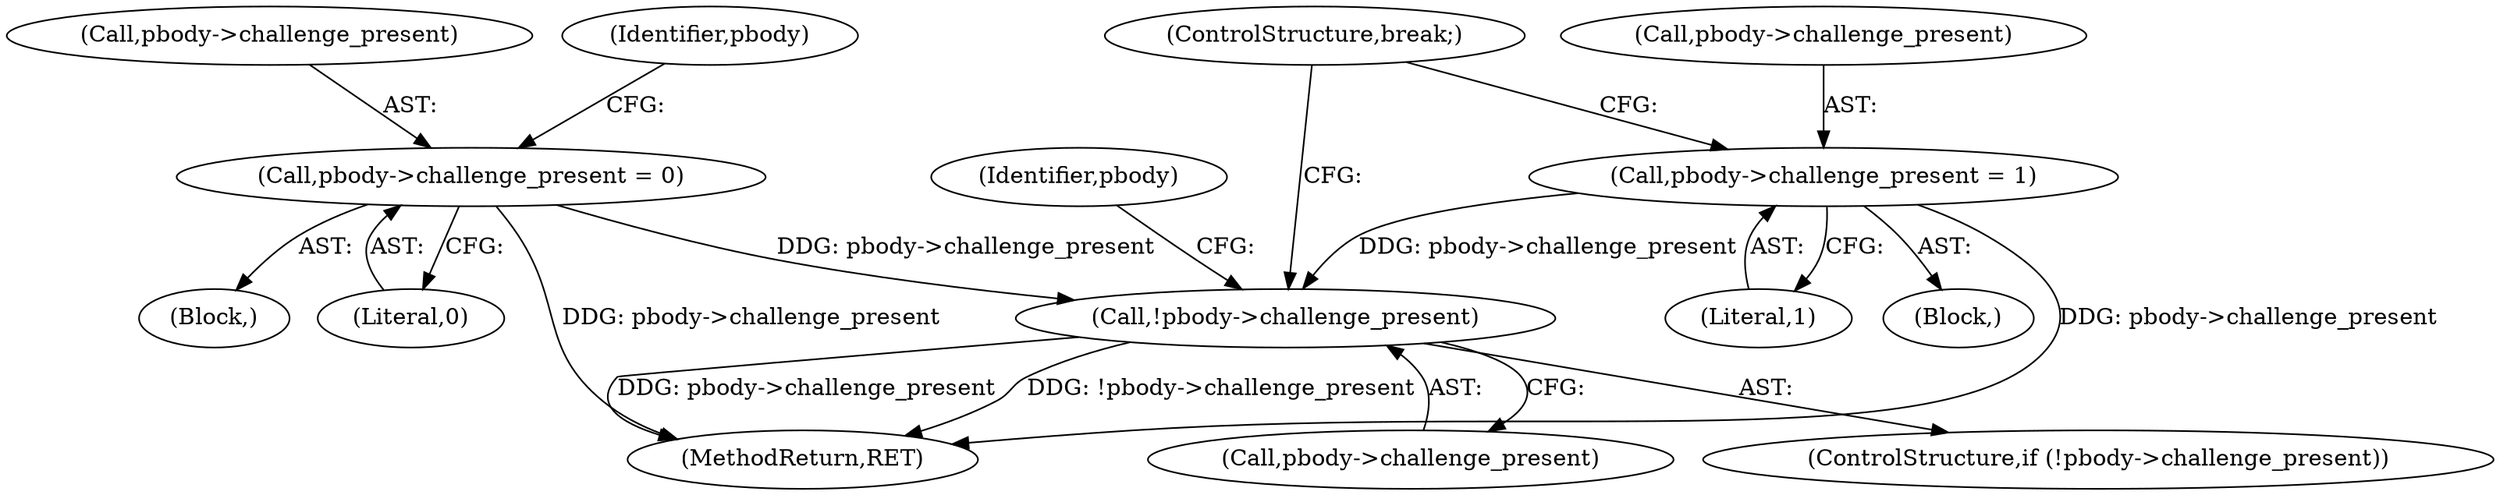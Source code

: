 digraph "0_tcpdump_99798bd9a41bd3d03fdc1e949810a38967f20ed3@pointer" {
"1000395" [label="(Call,!pbody->challenge_present)"];
"1000124" [label="(Call,pbody->challenge_present = 0)"];
"1000405" [label="(Call,pbody->challenge_present = 1)"];
"1000399" [label="(Block,)"];
"1000409" [label="(Literal,1)"];
"1000124" [label="(Call,pbody->challenge_present = 0)"];
"1000396" [label="(Call,pbody->challenge_present)"];
"1000410" [label="(ControlStructure,break;)"];
"1000402" [label="(Identifier,pbody)"];
"1000131" [label="(Identifier,pbody)"];
"1000125" [label="(Call,pbody->challenge_present)"];
"1000764" [label="(MethodReturn,RET)"];
"1000128" [label="(Literal,0)"];
"1000395" [label="(Call,!pbody->challenge_present)"];
"1000394" [label="(ControlStructure,if (!pbody->challenge_present))"];
"1000406" [label="(Call,pbody->challenge_present)"];
"1000405" [label="(Call,pbody->challenge_present = 1)"];
"1000116" [label="(Block,)"];
"1000395" -> "1000394"  [label="AST: "];
"1000395" -> "1000396"  [label="CFG: "];
"1000396" -> "1000395"  [label="AST: "];
"1000402" -> "1000395"  [label="CFG: "];
"1000410" -> "1000395"  [label="CFG: "];
"1000395" -> "1000764"  [label="DDG: pbody->challenge_present"];
"1000395" -> "1000764"  [label="DDG: !pbody->challenge_present"];
"1000124" -> "1000395"  [label="DDG: pbody->challenge_present"];
"1000405" -> "1000395"  [label="DDG: pbody->challenge_present"];
"1000124" -> "1000116"  [label="AST: "];
"1000124" -> "1000128"  [label="CFG: "];
"1000125" -> "1000124"  [label="AST: "];
"1000128" -> "1000124"  [label="AST: "];
"1000131" -> "1000124"  [label="CFG: "];
"1000124" -> "1000764"  [label="DDG: pbody->challenge_present"];
"1000405" -> "1000399"  [label="AST: "];
"1000405" -> "1000409"  [label="CFG: "];
"1000406" -> "1000405"  [label="AST: "];
"1000409" -> "1000405"  [label="AST: "];
"1000410" -> "1000405"  [label="CFG: "];
"1000405" -> "1000764"  [label="DDG: pbody->challenge_present"];
}
